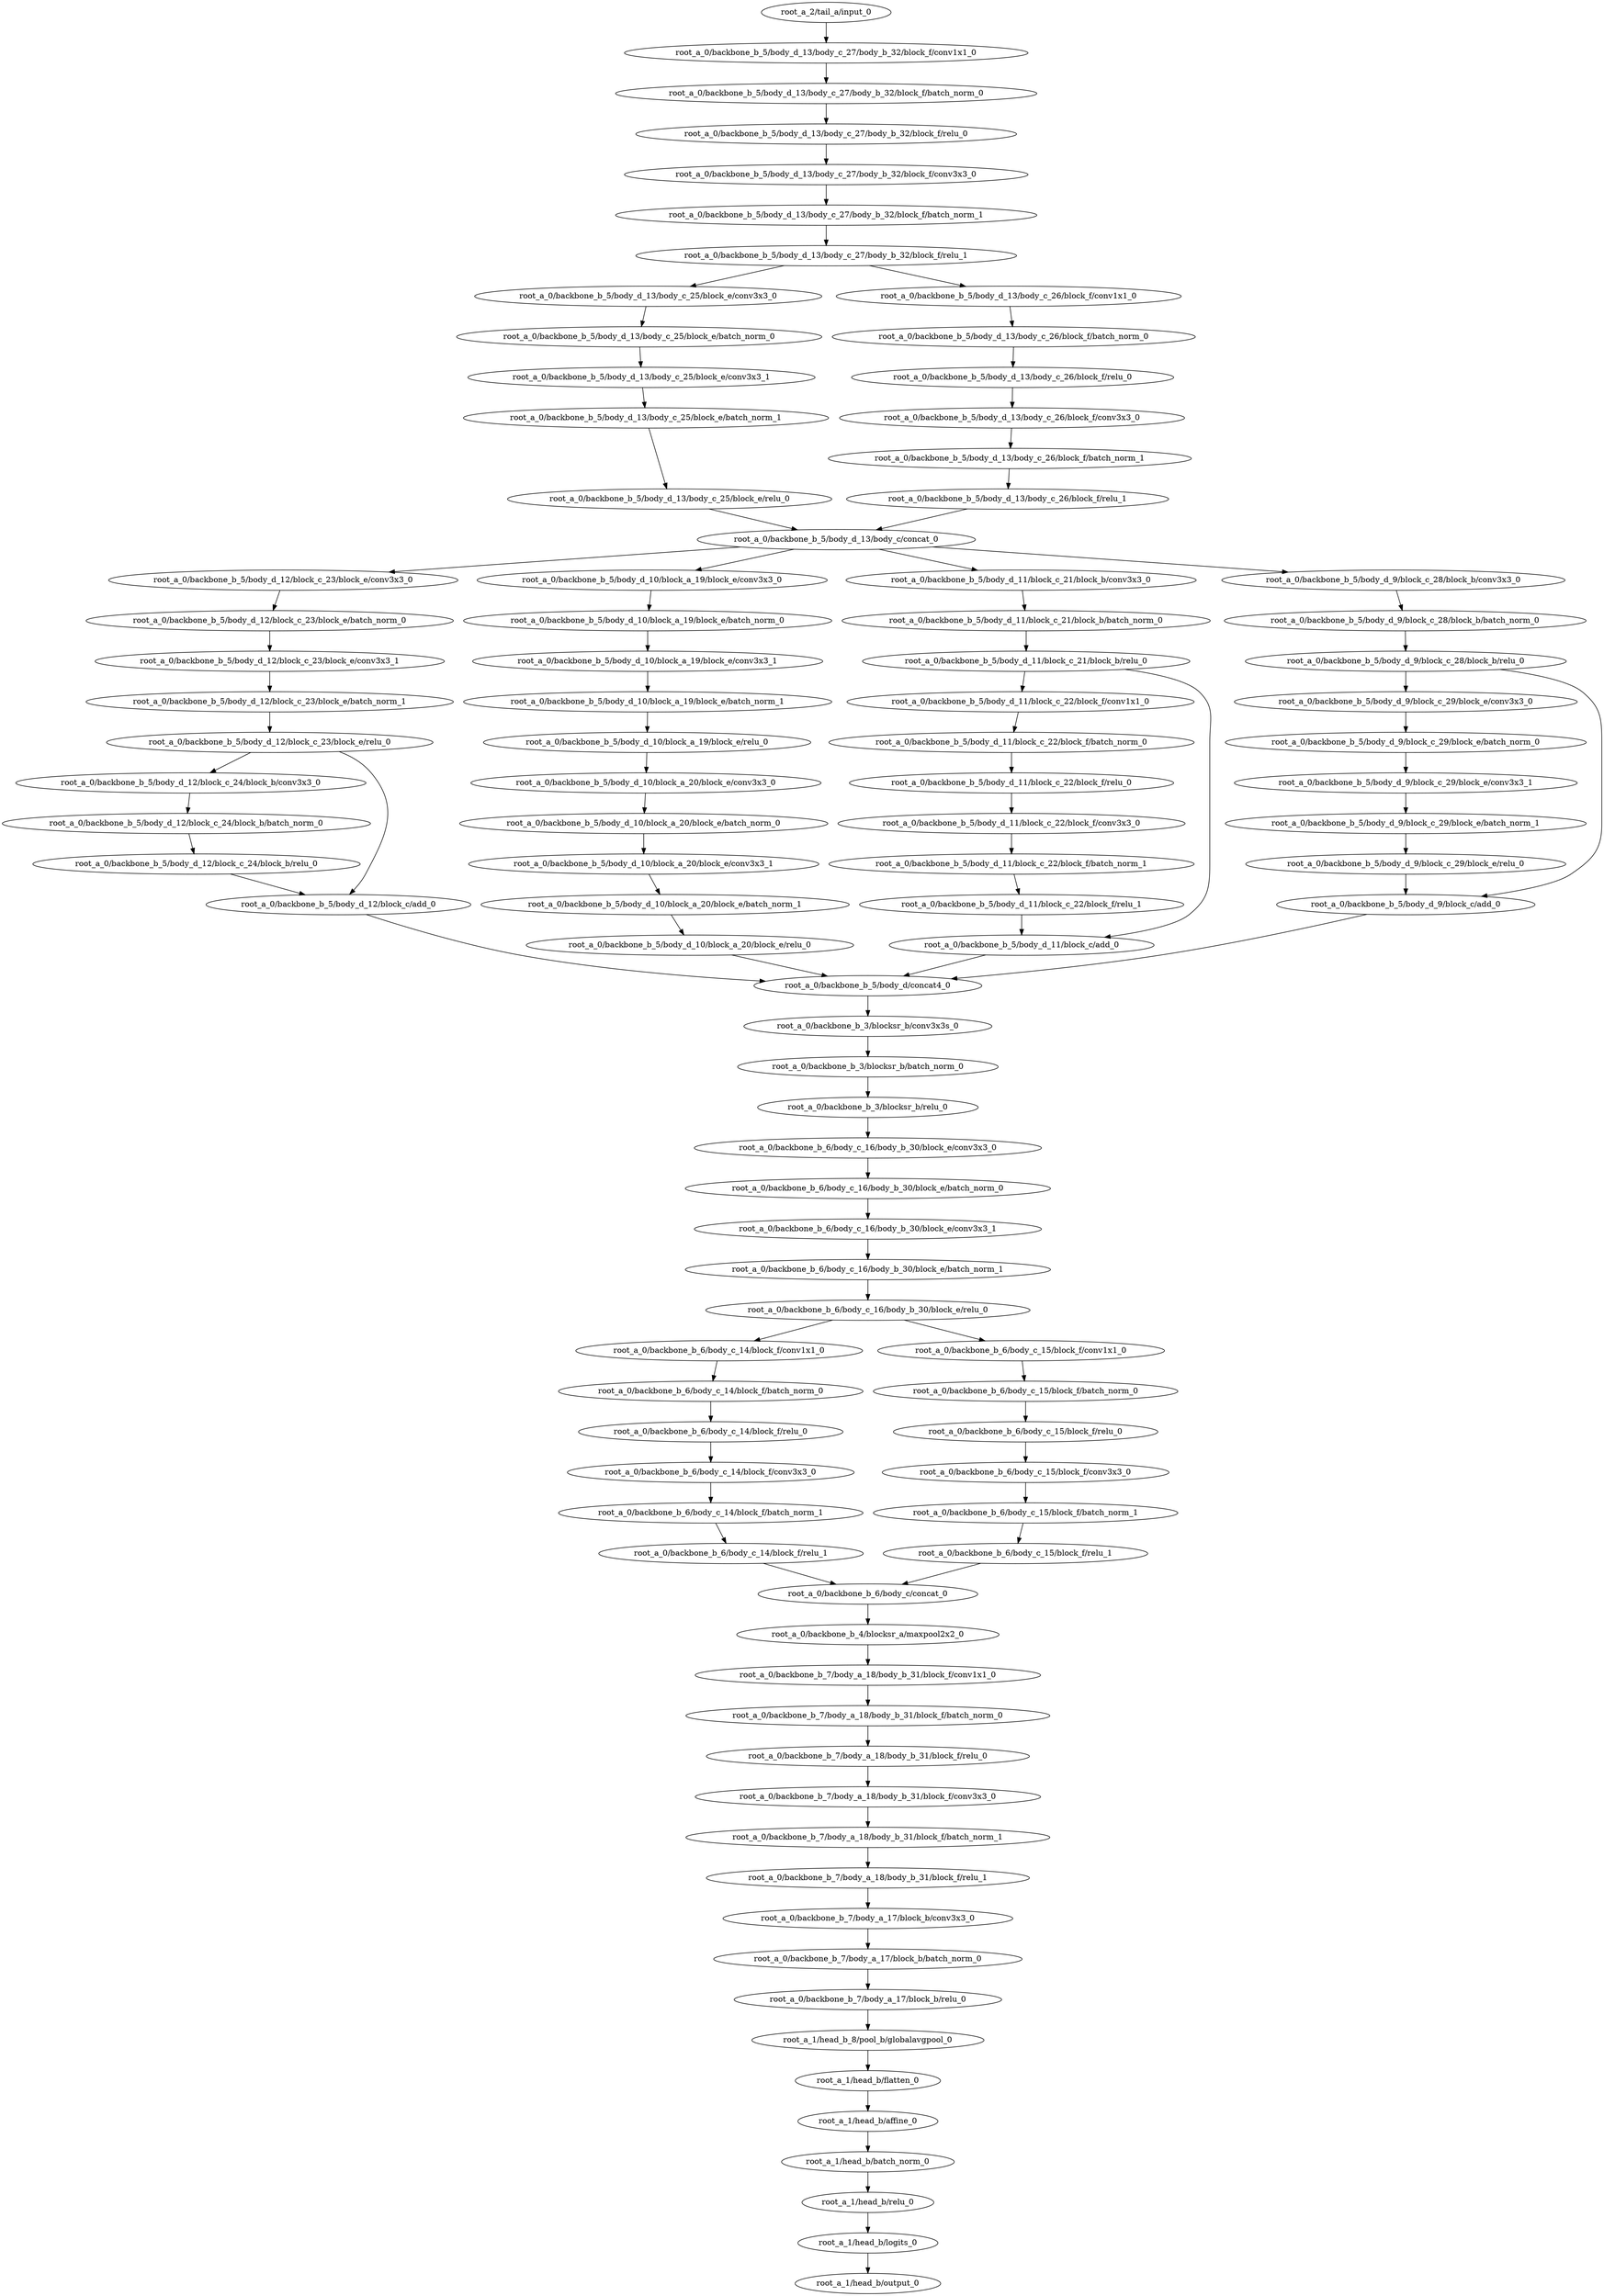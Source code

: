 digraph root_a {
	"root_a_2/tail_a/input_0"
	"root_a_0/backbone_b_5/body_d_13/body_c_27/body_b_32/block_f/conv1x1_0"
	"root_a_0/backbone_b_5/body_d_13/body_c_27/body_b_32/block_f/batch_norm_0"
	"root_a_0/backbone_b_5/body_d_13/body_c_27/body_b_32/block_f/relu_0"
	"root_a_0/backbone_b_5/body_d_13/body_c_27/body_b_32/block_f/conv3x3_0"
	"root_a_0/backbone_b_5/body_d_13/body_c_27/body_b_32/block_f/batch_norm_1"
	"root_a_0/backbone_b_5/body_d_13/body_c_27/body_b_32/block_f/relu_1"
	"root_a_0/backbone_b_5/body_d_13/body_c_25/block_e/conv3x3_0"
	"root_a_0/backbone_b_5/body_d_13/body_c_25/block_e/batch_norm_0"
	"root_a_0/backbone_b_5/body_d_13/body_c_25/block_e/conv3x3_1"
	"root_a_0/backbone_b_5/body_d_13/body_c_25/block_e/batch_norm_1"
	"root_a_0/backbone_b_5/body_d_13/body_c_25/block_e/relu_0"
	"root_a_0/backbone_b_5/body_d_13/body_c_26/block_f/conv1x1_0"
	"root_a_0/backbone_b_5/body_d_13/body_c_26/block_f/batch_norm_0"
	"root_a_0/backbone_b_5/body_d_13/body_c_26/block_f/relu_0"
	"root_a_0/backbone_b_5/body_d_13/body_c_26/block_f/conv3x3_0"
	"root_a_0/backbone_b_5/body_d_13/body_c_26/block_f/batch_norm_1"
	"root_a_0/backbone_b_5/body_d_13/body_c_26/block_f/relu_1"
	"root_a_0/backbone_b_5/body_d_13/body_c/concat_0"
	"root_a_0/backbone_b_5/body_d_12/block_c_23/block_e/conv3x3_0"
	"root_a_0/backbone_b_5/body_d_12/block_c_23/block_e/batch_norm_0"
	"root_a_0/backbone_b_5/body_d_12/block_c_23/block_e/conv3x3_1"
	"root_a_0/backbone_b_5/body_d_12/block_c_23/block_e/batch_norm_1"
	"root_a_0/backbone_b_5/body_d_12/block_c_23/block_e/relu_0"
	"root_a_0/backbone_b_5/body_d_12/block_c_24/block_b/conv3x3_0"
	"root_a_0/backbone_b_5/body_d_12/block_c_24/block_b/batch_norm_0"
	"root_a_0/backbone_b_5/body_d_12/block_c_24/block_b/relu_0"
	"root_a_0/backbone_b_5/body_d_12/block_c/add_0"
	"root_a_0/backbone_b_5/body_d_10/block_a_19/block_e/conv3x3_0"
	"root_a_0/backbone_b_5/body_d_10/block_a_19/block_e/batch_norm_0"
	"root_a_0/backbone_b_5/body_d_10/block_a_19/block_e/conv3x3_1"
	"root_a_0/backbone_b_5/body_d_10/block_a_19/block_e/batch_norm_1"
	"root_a_0/backbone_b_5/body_d_10/block_a_19/block_e/relu_0"
	"root_a_0/backbone_b_5/body_d_10/block_a_20/block_e/conv3x3_0"
	"root_a_0/backbone_b_5/body_d_10/block_a_20/block_e/batch_norm_0"
	"root_a_0/backbone_b_5/body_d_10/block_a_20/block_e/conv3x3_1"
	"root_a_0/backbone_b_5/body_d_10/block_a_20/block_e/batch_norm_1"
	"root_a_0/backbone_b_5/body_d_10/block_a_20/block_e/relu_0"
	"root_a_0/backbone_b_5/body_d_11/block_c_21/block_b/conv3x3_0"
	"root_a_0/backbone_b_5/body_d_11/block_c_21/block_b/batch_norm_0"
	"root_a_0/backbone_b_5/body_d_11/block_c_21/block_b/relu_0"
	"root_a_0/backbone_b_5/body_d_11/block_c_22/block_f/conv1x1_0"
	"root_a_0/backbone_b_5/body_d_11/block_c_22/block_f/batch_norm_0"
	"root_a_0/backbone_b_5/body_d_11/block_c_22/block_f/relu_0"
	"root_a_0/backbone_b_5/body_d_11/block_c_22/block_f/conv3x3_0"
	"root_a_0/backbone_b_5/body_d_11/block_c_22/block_f/batch_norm_1"
	"root_a_0/backbone_b_5/body_d_11/block_c_22/block_f/relu_1"
	"root_a_0/backbone_b_5/body_d_11/block_c/add_0"
	"root_a_0/backbone_b_5/body_d_9/block_c_28/block_b/conv3x3_0"
	"root_a_0/backbone_b_5/body_d_9/block_c_28/block_b/batch_norm_0"
	"root_a_0/backbone_b_5/body_d_9/block_c_28/block_b/relu_0"
	"root_a_0/backbone_b_5/body_d_9/block_c_29/block_e/conv3x3_0"
	"root_a_0/backbone_b_5/body_d_9/block_c_29/block_e/batch_norm_0"
	"root_a_0/backbone_b_5/body_d_9/block_c_29/block_e/conv3x3_1"
	"root_a_0/backbone_b_5/body_d_9/block_c_29/block_e/batch_norm_1"
	"root_a_0/backbone_b_5/body_d_9/block_c_29/block_e/relu_0"
	"root_a_0/backbone_b_5/body_d_9/block_c/add_0"
	"root_a_0/backbone_b_5/body_d/concat4_0"
	"root_a_0/backbone_b_3/blocksr_b/conv3x3s_0"
	"root_a_0/backbone_b_3/blocksr_b/batch_norm_0"
	"root_a_0/backbone_b_3/blocksr_b/relu_0"
	"root_a_0/backbone_b_6/body_c_16/body_b_30/block_e/conv3x3_0"
	"root_a_0/backbone_b_6/body_c_16/body_b_30/block_e/batch_norm_0"
	"root_a_0/backbone_b_6/body_c_16/body_b_30/block_e/conv3x3_1"
	"root_a_0/backbone_b_6/body_c_16/body_b_30/block_e/batch_norm_1"
	"root_a_0/backbone_b_6/body_c_16/body_b_30/block_e/relu_0"
	"root_a_0/backbone_b_6/body_c_14/block_f/conv1x1_0"
	"root_a_0/backbone_b_6/body_c_14/block_f/batch_norm_0"
	"root_a_0/backbone_b_6/body_c_14/block_f/relu_0"
	"root_a_0/backbone_b_6/body_c_14/block_f/conv3x3_0"
	"root_a_0/backbone_b_6/body_c_14/block_f/batch_norm_1"
	"root_a_0/backbone_b_6/body_c_14/block_f/relu_1"
	"root_a_0/backbone_b_6/body_c_15/block_f/conv1x1_0"
	"root_a_0/backbone_b_6/body_c_15/block_f/batch_norm_0"
	"root_a_0/backbone_b_6/body_c_15/block_f/relu_0"
	"root_a_0/backbone_b_6/body_c_15/block_f/conv3x3_0"
	"root_a_0/backbone_b_6/body_c_15/block_f/batch_norm_1"
	"root_a_0/backbone_b_6/body_c_15/block_f/relu_1"
	"root_a_0/backbone_b_6/body_c/concat_0"
	"root_a_0/backbone_b_4/blocksr_a/maxpool2x2_0"
	"root_a_0/backbone_b_7/body_a_18/body_b_31/block_f/conv1x1_0"
	"root_a_0/backbone_b_7/body_a_18/body_b_31/block_f/batch_norm_0"
	"root_a_0/backbone_b_7/body_a_18/body_b_31/block_f/relu_0"
	"root_a_0/backbone_b_7/body_a_18/body_b_31/block_f/conv3x3_0"
	"root_a_0/backbone_b_7/body_a_18/body_b_31/block_f/batch_norm_1"
	"root_a_0/backbone_b_7/body_a_18/body_b_31/block_f/relu_1"
	"root_a_0/backbone_b_7/body_a_17/block_b/conv3x3_0"
	"root_a_0/backbone_b_7/body_a_17/block_b/batch_norm_0"
	"root_a_0/backbone_b_7/body_a_17/block_b/relu_0"
	"root_a_1/head_b_8/pool_b/globalavgpool_0"
	"root_a_1/head_b/flatten_0"
	"root_a_1/head_b/affine_0"
	"root_a_1/head_b/batch_norm_0"
	"root_a_1/head_b/relu_0"
	"root_a_1/head_b/logits_0"
	"root_a_1/head_b/output_0"

	"root_a_2/tail_a/input_0" -> "root_a_0/backbone_b_5/body_d_13/body_c_27/body_b_32/block_f/conv1x1_0"
	"root_a_0/backbone_b_5/body_d_13/body_c_27/body_b_32/block_f/conv1x1_0" -> "root_a_0/backbone_b_5/body_d_13/body_c_27/body_b_32/block_f/batch_norm_0"
	"root_a_0/backbone_b_5/body_d_13/body_c_27/body_b_32/block_f/batch_norm_0" -> "root_a_0/backbone_b_5/body_d_13/body_c_27/body_b_32/block_f/relu_0"
	"root_a_0/backbone_b_5/body_d_13/body_c_27/body_b_32/block_f/relu_0" -> "root_a_0/backbone_b_5/body_d_13/body_c_27/body_b_32/block_f/conv3x3_0"
	"root_a_0/backbone_b_5/body_d_13/body_c_27/body_b_32/block_f/conv3x3_0" -> "root_a_0/backbone_b_5/body_d_13/body_c_27/body_b_32/block_f/batch_norm_1"
	"root_a_0/backbone_b_5/body_d_13/body_c_27/body_b_32/block_f/batch_norm_1" -> "root_a_0/backbone_b_5/body_d_13/body_c_27/body_b_32/block_f/relu_1"
	"root_a_0/backbone_b_5/body_d_13/body_c_27/body_b_32/block_f/relu_1" -> "root_a_0/backbone_b_5/body_d_13/body_c_25/block_e/conv3x3_0"
	"root_a_0/backbone_b_5/body_d_13/body_c_25/block_e/conv3x3_0" -> "root_a_0/backbone_b_5/body_d_13/body_c_25/block_e/batch_norm_0"
	"root_a_0/backbone_b_5/body_d_13/body_c_25/block_e/batch_norm_0" -> "root_a_0/backbone_b_5/body_d_13/body_c_25/block_e/conv3x3_1"
	"root_a_0/backbone_b_5/body_d_13/body_c_25/block_e/conv3x3_1" -> "root_a_0/backbone_b_5/body_d_13/body_c_25/block_e/batch_norm_1"
	"root_a_0/backbone_b_5/body_d_13/body_c_25/block_e/batch_norm_1" -> "root_a_0/backbone_b_5/body_d_13/body_c_25/block_e/relu_0"
	"root_a_0/backbone_b_5/body_d_13/body_c_27/body_b_32/block_f/relu_1" -> "root_a_0/backbone_b_5/body_d_13/body_c_26/block_f/conv1x1_0"
	"root_a_0/backbone_b_5/body_d_13/body_c_26/block_f/conv1x1_0" -> "root_a_0/backbone_b_5/body_d_13/body_c_26/block_f/batch_norm_0"
	"root_a_0/backbone_b_5/body_d_13/body_c_26/block_f/batch_norm_0" -> "root_a_0/backbone_b_5/body_d_13/body_c_26/block_f/relu_0"
	"root_a_0/backbone_b_5/body_d_13/body_c_26/block_f/relu_0" -> "root_a_0/backbone_b_5/body_d_13/body_c_26/block_f/conv3x3_0"
	"root_a_0/backbone_b_5/body_d_13/body_c_26/block_f/conv3x3_0" -> "root_a_0/backbone_b_5/body_d_13/body_c_26/block_f/batch_norm_1"
	"root_a_0/backbone_b_5/body_d_13/body_c_26/block_f/batch_norm_1" -> "root_a_0/backbone_b_5/body_d_13/body_c_26/block_f/relu_1"
	"root_a_0/backbone_b_5/body_d_13/body_c_25/block_e/relu_0" -> "root_a_0/backbone_b_5/body_d_13/body_c/concat_0"
	"root_a_0/backbone_b_5/body_d_13/body_c_26/block_f/relu_1" -> "root_a_0/backbone_b_5/body_d_13/body_c/concat_0"
	"root_a_0/backbone_b_5/body_d_13/body_c/concat_0" -> "root_a_0/backbone_b_5/body_d_12/block_c_23/block_e/conv3x3_0"
	"root_a_0/backbone_b_5/body_d_12/block_c_23/block_e/conv3x3_0" -> "root_a_0/backbone_b_5/body_d_12/block_c_23/block_e/batch_norm_0"
	"root_a_0/backbone_b_5/body_d_12/block_c_23/block_e/batch_norm_0" -> "root_a_0/backbone_b_5/body_d_12/block_c_23/block_e/conv3x3_1"
	"root_a_0/backbone_b_5/body_d_12/block_c_23/block_e/conv3x3_1" -> "root_a_0/backbone_b_5/body_d_12/block_c_23/block_e/batch_norm_1"
	"root_a_0/backbone_b_5/body_d_12/block_c_23/block_e/batch_norm_1" -> "root_a_0/backbone_b_5/body_d_12/block_c_23/block_e/relu_0"
	"root_a_0/backbone_b_5/body_d_12/block_c_23/block_e/relu_0" -> "root_a_0/backbone_b_5/body_d_12/block_c_24/block_b/conv3x3_0"
	"root_a_0/backbone_b_5/body_d_12/block_c_24/block_b/conv3x3_0" -> "root_a_0/backbone_b_5/body_d_12/block_c_24/block_b/batch_norm_0"
	"root_a_0/backbone_b_5/body_d_12/block_c_24/block_b/batch_norm_0" -> "root_a_0/backbone_b_5/body_d_12/block_c_24/block_b/relu_0"
	"root_a_0/backbone_b_5/body_d_12/block_c_24/block_b/relu_0" -> "root_a_0/backbone_b_5/body_d_12/block_c/add_0"
	"root_a_0/backbone_b_5/body_d_12/block_c_23/block_e/relu_0" -> "root_a_0/backbone_b_5/body_d_12/block_c/add_0"
	"root_a_0/backbone_b_5/body_d_13/body_c/concat_0" -> "root_a_0/backbone_b_5/body_d_10/block_a_19/block_e/conv3x3_0"
	"root_a_0/backbone_b_5/body_d_10/block_a_19/block_e/conv3x3_0" -> "root_a_0/backbone_b_5/body_d_10/block_a_19/block_e/batch_norm_0"
	"root_a_0/backbone_b_5/body_d_10/block_a_19/block_e/batch_norm_0" -> "root_a_0/backbone_b_5/body_d_10/block_a_19/block_e/conv3x3_1"
	"root_a_0/backbone_b_5/body_d_10/block_a_19/block_e/conv3x3_1" -> "root_a_0/backbone_b_5/body_d_10/block_a_19/block_e/batch_norm_1"
	"root_a_0/backbone_b_5/body_d_10/block_a_19/block_e/batch_norm_1" -> "root_a_0/backbone_b_5/body_d_10/block_a_19/block_e/relu_0"
	"root_a_0/backbone_b_5/body_d_10/block_a_19/block_e/relu_0" -> "root_a_0/backbone_b_5/body_d_10/block_a_20/block_e/conv3x3_0"
	"root_a_0/backbone_b_5/body_d_10/block_a_20/block_e/conv3x3_0" -> "root_a_0/backbone_b_5/body_d_10/block_a_20/block_e/batch_norm_0"
	"root_a_0/backbone_b_5/body_d_10/block_a_20/block_e/batch_norm_0" -> "root_a_0/backbone_b_5/body_d_10/block_a_20/block_e/conv3x3_1"
	"root_a_0/backbone_b_5/body_d_10/block_a_20/block_e/conv3x3_1" -> "root_a_0/backbone_b_5/body_d_10/block_a_20/block_e/batch_norm_1"
	"root_a_0/backbone_b_5/body_d_10/block_a_20/block_e/batch_norm_1" -> "root_a_0/backbone_b_5/body_d_10/block_a_20/block_e/relu_0"
	"root_a_0/backbone_b_5/body_d_13/body_c/concat_0" -> "root_a_0/backbone_b_5/body_d_11/block_c_21/block_b/conv3x3_0"
	"root_a_0/backbone_b_5/body_d_11/block_c_21/block_b/conv3x3_0" -> "root_a_0/backbone_b_5/body_d_11/block_c_21/block_b/batch_norm_0"
	"root_a_0/backbone_b_5/body_d_11/block_c_21/block_b/batch_norm_0" -> "root_a_0/backbone_b_5/body_d_11/block_c_21/block_b/relu_0"
	"root_a_0/backbone_b_5/body_d_11/block_c_21/block_b/relu_0" -> "root_a_0/backbone_b_5/body_d_11/block_c_22/block_f/conv1x1_0"
	"root_a_0/backbone_b_5/body_d_11/block_c_22/block_f/conv1x1_0" -> "root_a_0/backbone_b_5/body_d_11/block_c_22/block_f/batch_norm_0"
	"root_a_0/backbone_b_5/body_d_11/block_c_22/block_f/batch_norm_0" -> "root_a_0/backbone_b_5/body_d_11/block_c_22/block_f/relu_0"
	"root_a_0/backbone_b_5/body_d_11/block_c_22/block_f/relu_0" -> "root_a_0/backbone_b_5/body_d_11/block_c_22/block_f/conv3x3_0"
	"root_a_0/backbone_b_5/body_d_11/block_c_22/block_f/conv3x3_0" -> "root_a_0/backbone_b_5/body_d_11/block_c_22/block_f/batch_norm_1"
	"root_a_0/backbone_b_5/body_d_11/block_c_22/block_f/batch_norm_1" -> "root_a_0/backbone_b_5/body_d_11/block_c_22/block_f/relu_1"
	"root_a_0/backbone_b_5/body_d_11/block_c_22/block_f/relu_1" -> "root_a_0/backbone_b_5/body_d_11/block_c/add_0"
	"root_a_0/backbone_b_5/body_d_11/block_c_21/block_b/relu_0" -> "root_a_0/backbone_b_5/body_d_11/block_c/add_0"
	"root_a_0/backbone_b_5/body_d_13/body_c/concat_0" -> "root_a_0/backbone_b_5/body_d_9/block_c_28/block_b/conv3x3_0"
	"root_a_0/backbone_b_5/body_d_9/block_c_28/block_b/conv3x3_0" -> "root_a_0/backbone_b_5/body_d_9/block_c_28/block_b/batch_norm_0"
	"root_a_0/backbone_b_5/body_d_9/block_c_28/block_b/batch_norm_0" -> "root_a_0/backbone_b_5/body_d_9/block_c_28/block_b/relu_0"
	"root_a_0/backbone_b_5/body_d_9/block_c_28/block_b/relu_0" -> "root_a_0/backbone_b_5/body_d_9/block_c_29/block_e/conv3x3_0"
	"root_a_0/backbone_b_5/body_d_9/block_c_29/block_e/conv3x3_0" -> "root_a_0/backbone_b_5/body_d_9/block_c_29/block_e/batch_norm_0"
	"root_a_0/backbone_b_5/body_d_9/block_c_29/block_e/batch_norm_0" -> "root_a_0/backbone_b_5/body_d_9/block_c_29/block_e/conv3x3_1"
	"root_a_0/backbone_b_5/body_d_9/block_c_29/block_e/conv3x3_1" -> "root_a_0/backbone_b_5/body_d_9/block_c_29/block_e/batch_norm_1"
	"root_a_0/backbone_b_5/body_d_9/block_c_29/block_e/batch_norm_1" -> "root_a_0/backbone_b_5/body_d_9/block_c_29/block_e/relu_0"
	"root_a_0/backbone_b_5/body_d_9/block_c_29/block_e/relu_0" -> "root_a_0/backbone_b_5/body_d_9/block_c/add_0"
	"root_a_0/backbone_b_5/body_d_9/block_c_28/block_b/relu_0" -> "root_a_0/backbone_b_5/body_d_9/block_c/add_0"
	"root_a_0/backbone_b_5/body_d_12/block_c/add_0" -> "root_a_0/backbone_b_5/body_d/concat4_0"
	"root_a_0/backbone_b_5/body_d_10/block_a_20/block_e/relu_0" -> "root_a_0/backbone_b_5/body_d/concat4_0"
	"root_a_0/backbone_b_5/body_d_11/block_c/add_0" -> "root_a_0/backbone_b_5/body_d/concat4_0"
	"root_a_0/backbone_b_5/body_d_9/block_c/add_0" -> "root_a_0/backbone_b_5/body_d/concat4_0"
	"root_a_0/backbone_b_5/body_d/concat4_0" -> "root_a_0/backbone_b_3/blocksr_b/conv3x3s_0"
	"root_a_0/backbone_b_3/blocksr_b/conv3x3s_0" -> "root_a_0/backbone_b_3/blocksr_b/batch_norm_0"
	"root_a_0/backbone_b_3/blocksr_b/batch_norm_0" -> "root_a_0/backbone_b_3/blocksr_b/relu_0"
	"root_a_0/backbone_b_3/blocksr_b/relu_0" -> "root_a_0/backbone_b_6/body_c_16/body_b_30/block_e/conv3x3_0"
	"root_a_0/backbone_b_6/body_c_16/body_b_30/block_e/conv3x3_0" -> "root_a_0/backbone_b_6/body_c_16/body_b_30/block_e/batch_norm_0"
	"root_a_0/backbone_b_6/body_c_16/body_b_30/block_e/batch_norm_0" -> "root_a_0/backbone_b_6/body_c_16/body_b_30/block_e/conv3x3_1"
	"root_a_0/backbone_b_6/body_c_16/body_b_30/block_e/conv3x3_1" -> "root_a_0/backbone_b_6/body_c_16/body_b_30/block_e/batch_norm_1"
	"root_a_0/backbone_b_6/body_c_16/body_b_30/block_e/batch_norm_1" -> "root_a_0/backbone_b_6/body_c_16/body_b_30/block_e/relu_0"
	"root_a_0/backbone_b_6/body_c_16/body_b_30/block_e/relu_0" -> "root_a_0/backbone_b_6/body_c_14/block_f/conv1x1_0"
	"root_a_0/backbone_b_6/body_c_14/block_f/conv1x1_0" -> "root_a_0/backbone_b_6/body_c_14/block_f/batch_norm_0"
	"root_a_0/backbone_b_6/body_c_14/block_f/batch_norm_0" -> "root_a_0/backbone_b_6/body_c_14/block_f/relu_0"
	"root_a_0/backbone_b_6/body_c_14/block_f/relu_0" -> "root_a_0/backbone_b_6/body_c_14/block_f/conv3x3_0"
	"root_a_0/backbone_b_6/body_c_14/block_f/conv3x3_0" -> "root_a_0/backbone_b_6/body_c_14/block_f/batch_norm_1"
	"root_a_0/backbone_b_6/body_c_14/block_f/batch_norm_1" -> "root_a_0/backbone_b_6/body_c_14/block_f/relu_1"
	"root_a_0/backbone_b_6/body_c_16/body_b_30/block_e/relu_0" -> "root_a_0/backbone_b_6/body_c_15/block_f/conv1x1_0"
	"root_a_0/backbone_b_6/body_c_15/block_f/conv1x1_0" -> "root_a_0/backbone_b_6/body_c_15/block_f/batch_norm_0"
	"root_a_0/backbone_b_6/body_c_15/block_f/batch_norm_0" -> "root_a_0/backbone_b_6/body_c_15/block_f/relu_0"
	"root_a_0/backbone_b_6/body_c_15/block_f/relu_0" -> "root_a_0/backbone_b_6/body_c_15/block_f/conv3x3_0"
	"root_a_0/backbone_b_6/body_c_15/block_f/conv3x3_0" -> "root_a_0/backbone_b_6/body_c_15/block_f/batch_norm_1"
	"root_a_0/backbone_b_6/body_c_15/block_f/batch_norm_1" -> "root_a_0/backbone_b_6/body_c_15/block_f/relu_1"
	"root_a_0/backbone_b_6/body_c_14/block_f/relu_1" -> "root_a_0/backbone_b_6/body_c/concat_0"
	"root_a_0/backbone_b_6/body_c_15/block_f/relu_1" -> "root_a_0/backbone_b_6/body_c/concat_0"
	"root_a_0/backbone_b_6/body_c/concat_0" -> "root_a_0/backbone_b_4/blocksr_a/maxpool2x2_0"
	"root_a_0/backbone_b_4/blocksr_a/maxpool2x2_0" -> "root_a_0/backbone_b_7/body_a_18/body_b_31/block_f/conv1x1_0"
	"root_a_0/backbone_b_7/body_a_18/body_b_31/block_f/conv1x1_0" -> "root_a_0/backbone_b_7/body_a_18/body_b_31/block_f/batch_norm_0"
	"root_a_0/backbone_b_7/body_a_18/body_b_31/block_f/batch_norm_0" -> "root_a_0/backbone_b_7/body_a_18/body_b_31/block_f/relu_0"
	"root_a_0/backbone_b_7/body_a_18/body_b_31/block_f/relu_0" -> "root_a_0/backbone_b_7/body_a_18/body_b_31/block_f/conv3x3_0"
	"root_a_0/backbone_b_7/body_a_18/body_b_31/block_f/conv3x3_0" -> "root_a_0/backbone_b_7/body_a_18/body_b_31/block_f/batch_norm_1"
	"root_a_0/backbone_b_7/body_a_18/body_b_31/block_f/batch_norm_1" -> "root_a_0/backbone_b_7/body_a_18/body_b_31/block_f/relu_1"
	"root_a_0/backbone_b_7/body_a_18/body_b_31/block_f/relu_1" -> "root_a_0/backbone_b_7/body_a_17/block_b/conv3x3_0"
	"root_a_0/backbone_b_7/body_a_17/block_b/conv3x3_0" -> "root_a_0/backbone_b_7/body_a_17/block_b/batch_norm_0"
	"root_a_0/backbone_b_7/body_a_17/block_b/batch_norm_0" -> "root_a_0/backbone_b_7/body_a_17/block_b/relu_0"
	"root_a_0/backbone_b_7/body_a_17/block_b/relu_0" -> "root_a_1/head_b_8/pool_b/globalavgpool_0"
	"root_a_1/head_b_8/pool_b/globalavgpool_0" -> "root_a_1/head_b/flatten_0"
	"root_a_1/head_b/flatten_0" -> "root_a_1/head_b/affine_0"
	"root_a_1/head_b/affine_0" -> "root_a_1/head_b/batch_norm_0"
	"root_a_1/head_b/batch_norm_0" -> "root_a_1/head_b/relu_0"
	"root_a_1/head_b/relu_0" -> "root_a_1/head_b/logits_0"
	"root_a_1/head_b/logits_0" -> "root_a_1/head_b/output_0"

}